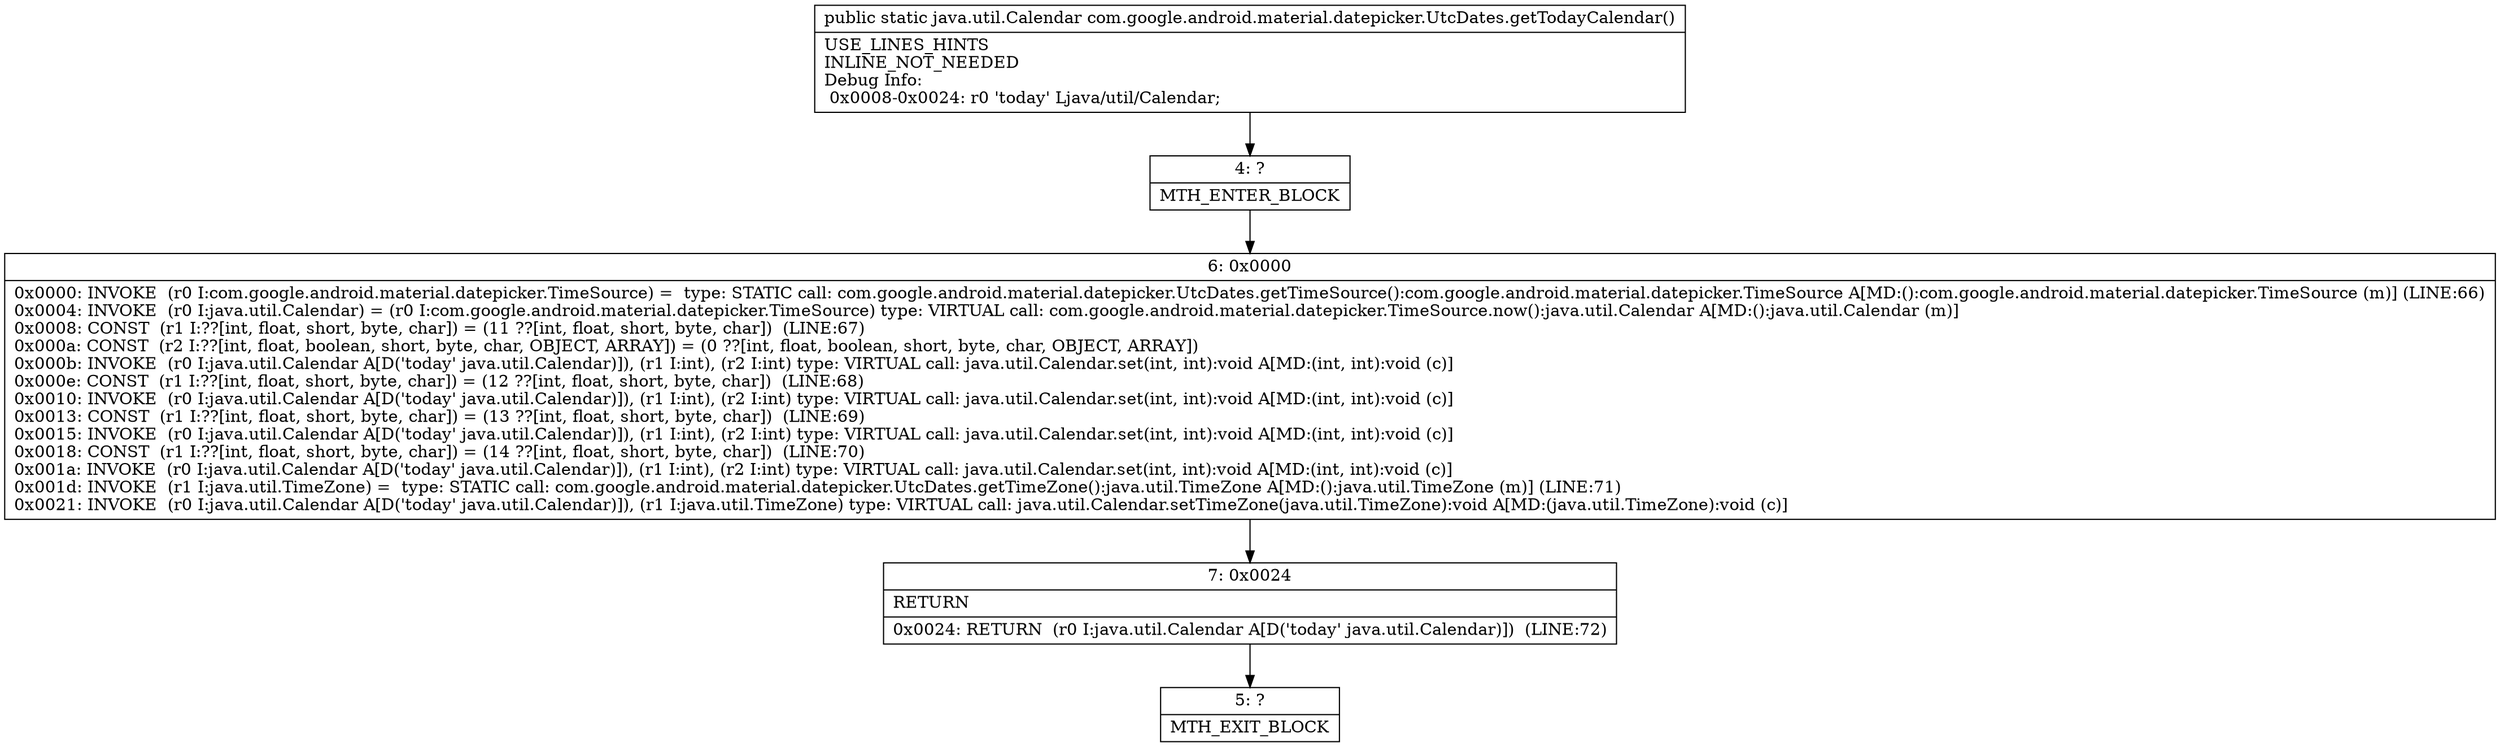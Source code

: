 digraph "CFG forcom.google.android.material.datepicker.UtcDates.getTodayCalendar()Ljava\/util\/Calendar;" {
Node_4 [shape=record,label="{4\:\ ?|MTH_ENTER_BLOCK\l}"];
Node_6 [shape=record,label="{6\:\ 0x0000|0x0000: INVOKE  (r0 I:com.google.android.material.datepicker.TimeSource) =  type: STATIC call: com.google.android.material.datepicker.UtcDates.getTimeSource():com.google.android.material.datepicker.TimeSource A[MD:():com.google.android.material.datepicker.TimeSource (m)] (LINE:66)\l0x0004: INVOKE  (r0 I:java.util.Calendar) = (r0 I:com.google.android.material.datepicker.TimeSource) type: VIRTUAL call: com.google.android.material.datepicker.TimeSource.now():java.util.Calendar A[MD:():java.util.Calendar (m)]\l0x0008: CONST  (r1 I:??[int, float, short, byte, char]) = (11 ??[int, float, short, byte, char])  (LINE:67)\l0x000a: CONST  (r2 I:??[int, float, boolean, short, byte, char, OBJECT, ARRAY]) = (0 ??[int, float, boolean, short, byte, char, OBJECT, ARRAY]) \l0x000b: INVOKE  (r0 I:java.util.Calendar A[D('today' java.util.Calendar)]), (r1 I:int), (r2 I:int) type: VIRTUAL call: java.util.Calendar.set(int, int):void A[MD:(int, int):void (c)]\l0x000e: CONST  (r1 I:??[int, float, short, byte, char]) = (12 ??[int, float, short, byte, char])  (LINE:68)\l0x0010: INVOKE  (r0 I:java.util.Calendar A[D('today' java.util.Calendar)]), (r1 I:int), (r2 I:int) type: VIRTUAL call: java.util.Calendar.set(int, int):void A[MD:(int, int):void (c)]\l0x0013: CONST  (r1 I:??[int, float, short, byte, char]) = (13 ??[int, float, short, byte, char])  (LINE:69)\l0x0015: INVOKE  (r0 I:java.util.Calendar A[D('today' java.util.Calendar)]), (r1 I:int), (r2 I:int) type: VIRTUAL call: java.util.Calendar.set(int, int):void A[MD:(int, int):void (c)]\l0x0018: CONST  (r1 I:??[int, float, short, byte, char]) = (14 ??[int, float, short, byte, char])  (LINE:70)\l0x001a: INVOKE  (r0 I:java.util.Calendar A[D('today' java.util.Calendar)]), (r1 I:int), (r2 I:int) type: VIRTUAL call: java.util.Calendar.set(int, int):void A[MD:(int, int):void (c)]\l0x001d: INVOKE  (r1 I:java.util.TimeZone) =  type: STATIC call: com.google.android.material.datepicker.UtcDates.getTimeZone():java.util.TimeZone A[MD:():java.util.TimeZone (m)] (LINE:71)\l0x0021: INVOKE  (r0 I:java.util.Calendar A[D('today' java.util.Calendar)]), (r1 I:java.util.TimeZone) type: VIRTUAL call: java.util.Calendar.setTimeZone(java.util.TimeZone):void A[MD:(java.util.TimeZone):void (c)]\l}"];
Node_7 [shape=record,label="{7\:\ 0x0024|RETURN\l|0x0024: RETURN  (r0 I:java.util.Calendar A[D('today' java.util.Calendar)])  (LINE:72)\l}"];
Node_5 [shape=record,label="{5\:\ ?|MTH_EXIT_BLOCK\l}"];
MethodNode[shape=record,label="{public static java.util.Calendar com.google.android.material.datepicker.UtcDates.getTodayCalendar()  | USE_LINES_HINTS\lINLINE_NOT_NEEDED\lDebug Info:\l  0x0008\-0x0024: r0 'today' Ljava\/util\/Calendar;\l}"];
MethodNode -> Node_4;Node_4 -> Node_6;
Node_6 -> Node_7;
Node_7 -> Node_5;
}

